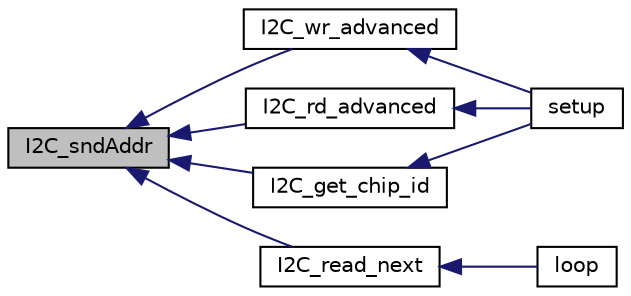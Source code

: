digraph "I2C_sndAddr"
{
  edge [fontname="Helvetica",fontsize="10",labelfontname="Helvetica",labelfontsize="10"];
  node [fontname="Helvetica",fontsize="10",shape=record];
  rankdir="LR";
  Node65 [label="I2C_sndAddr",height=0.2,width=0.4,color="black", fillcolor="grey75", style="filled", fontcolor="black"];
  Node65 -> Node66 [dir="back",color="midnightblue",fontsize="10",style="solid",fontname="Helvetica"];
  Node66 [label="I2C_wr_advanced",height=0.2,width=0.4,color="black", fillcolor="white", style="filled",URL="$ci2c__advanced_8ino.html#a21e16cd4ec558cb48d7df75c546027a2",tooltip="This procedure calls appropriate functions to perform a proper send transaction on I2C bus..."];
  Node66 -> Node67 [dir="back",color="midnightblue",fontsize="10",style="solid",fontname="Helvetica"];
  Node67 [label="setup",height=0.2,width=0.4,color="black", fillcolor="white", style="filled",URL="$ci2c__advanced_8ino.html#a4fc01d736fe50cf5b977f755b675f11d"];
  Node65 -> Node68 [dir="back",color="midnightblue",fontsize="10",style="solid",fontname="Helvetica"];
  Node68 [label="I2C_rd_advanced",height=0.2,width=0.4,color="black", fillcolor="white", style="filled",URL="$ci2c__advanced_8ino.html#a5d82c84361ed35c102edb0f5e4f677d4",tooltip="This procedure calls appropriate functions to perform a proper receive transaction on I2C bus..."];
  Node68 -> Node67 [dir="back",color="midnightblue",fontsize="10",style="solid",fontname="Helvetica"];
  Node65 -> Node69 [dir="back",color="midnightblue",fontsize="10",style="solid",fontname="Helvetica"];
  Node69 [label="I2C_get_chip_id",height=0.2,width=0.4,color="black", fillcolor="white", style="filled",URL="$ci2c__advanced_8ino.html#ad357f6e59cf5ec94f3ccaa70a20e1b11",tooltip="This procedure calls appropriate functions to get chip ID of FUJITSU devices. "];
  Node69 -> Node67 [dir="back",color="midnightblue",fontsize="10",style="solid",fontname="Helvetica"];
  Node65 -> Node70 [dir="back",color="midnightblue",fontsize="10",style="solid",fontname="Helvetica"];
  Node70 [label="I2C_read_next",height=0.2,width=0.4,color="black", fillcolor="white", style="filled",URL="$ci2c_8h.html#afc15fc625892e1e50e831d7934073299",tooltip="This inline is a wrapper to I2C_read in case of contigous operations. "];
  Node70 -> Node71 [dir="back",color="midnightblue",fontsize="10",style="solid",fontname="Helvetica"];
  Node71 [label="loop",height=0.2,width=0.4,color="black", fillcolor="white", style="filled",URL="$ci2c__master__read_8ino.html#afe461d27b9c48d5921c00d521181f12f"];
}
